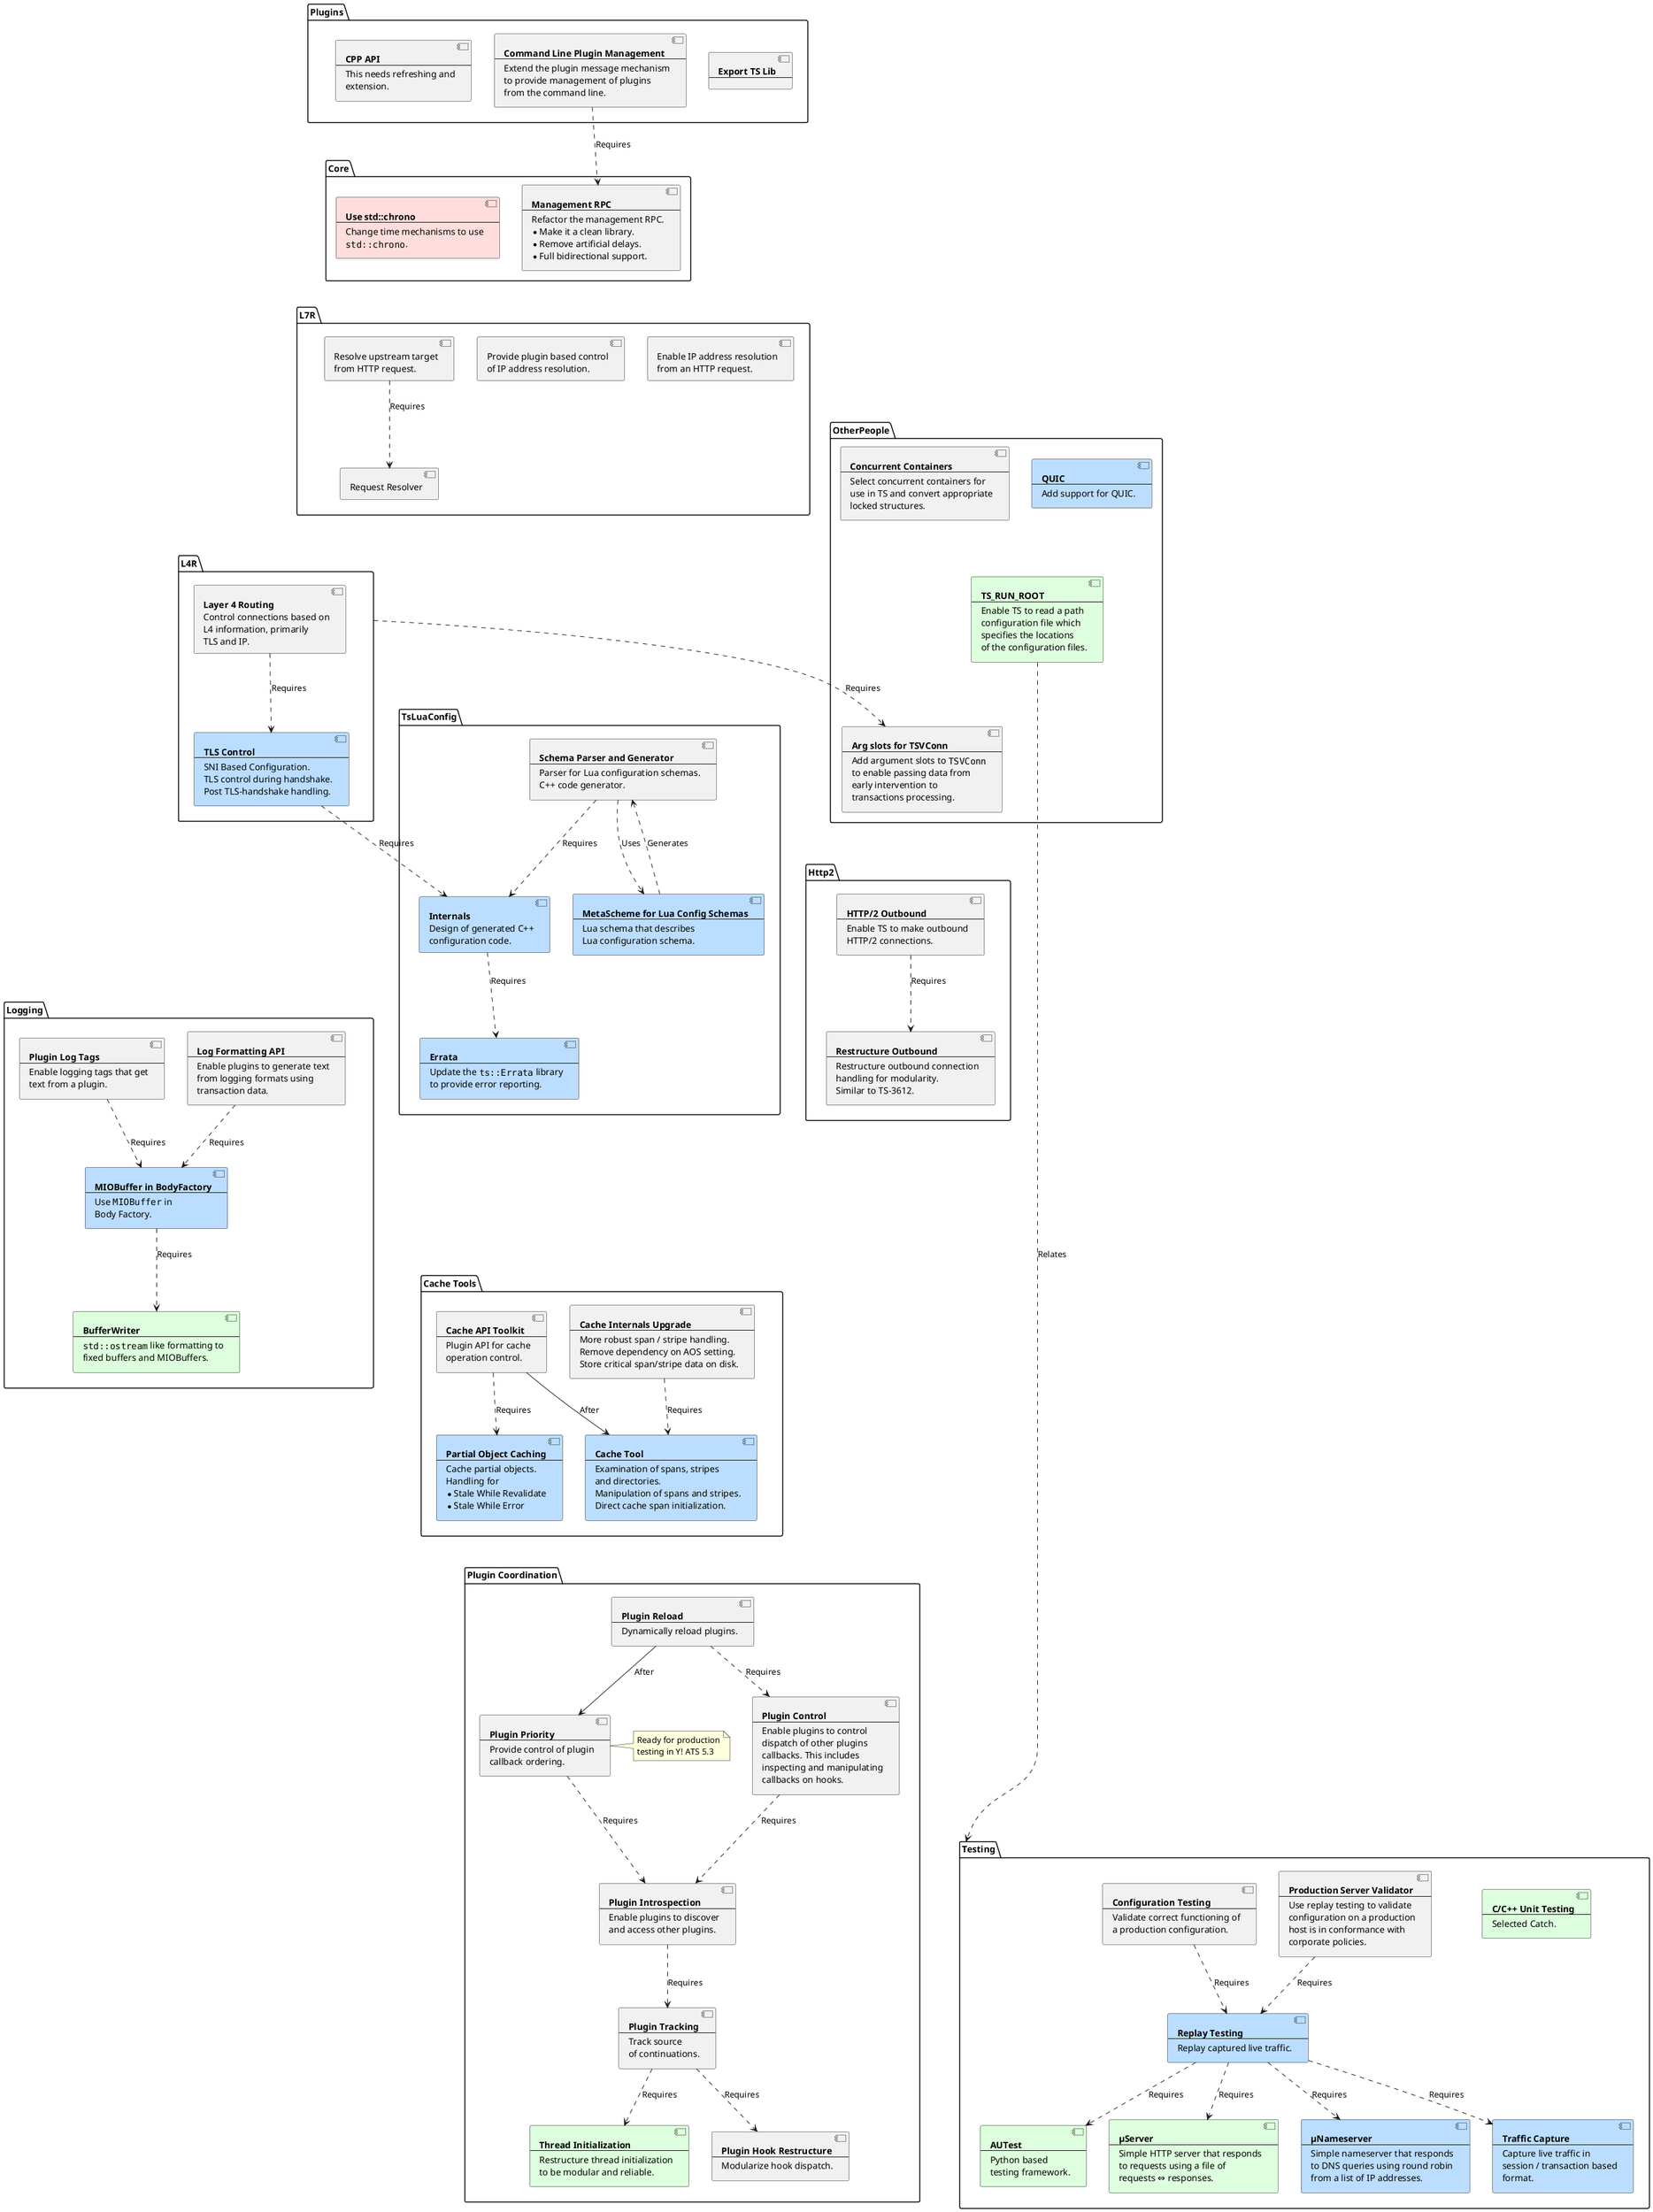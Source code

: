 @startuml

!define ACTIVE #BBDDFF
!define DONE #DDFFDD
!define FALLOW #FFDDDD

package TsLuaConfig {
  Component TsLuaConfigSchemaParser [
    **Schema Parser and Generator**
    ----
    Parser for Lua configuration schemas.
    C++ code generator.
  ]
  Component TsLuaConfigMetaSchema ACTIVE [
    **MetaScheme for Lua Config Schemas**
    ----
    Lua schema that describes
    Lua configuration schema.
  ]
  Component TsLuaConfigInternals ACTIVE [
    **Internals**
    Design of generated C++
    configuration code.
  ]
  Component Errata ACTIVE [
    **Errata**
    ----
    Update the ""ts::Errata"" library
    to provide error reporting.
  ]
  TsLuaConfigSchemaParser ..> TsLuaConfigMetaSchema : Uses
  TsLuaConfigSchemaParser ..> TsLuaConfigInternals : Requires
  TsLuaConfigMetaSchema ..> TsLuaConfigSchemaParser : Generates
  TsLuaConfigInternals ..> Errata : Requires
}

package L7R {
  Component HostDB_L7 [
    Enable IP address resolution
    from an HTTP request.
  ]
  Component HostDB_Plugins [
    Provide plugin based control
    of IP address resolution.
  ]
  Component l7_resolver [
    Request Resolver
  ]
  Component L7R [
    Resolve upstream target
    from HTTP request.
  ]

  L7R ..> l7_resolver : Requires
}

package L4R {
  Component L4R [
    **Layer 4 Routing**
    Control connections based on
    L4 information, primarily
    TLS and IP.
  ]

  Component TLS_Control ACTIVE [
    **TLS Control**
    ----
    SNI Based Configuration.
    TLS control during handshake.
    Post TLS-handshake handling.
  ]

  L4R ..> TLS_Control : Requires
  TLS_Control ..> TsLuaConfigInternals : Requires
}

package "Cache Tools" {
  Component POC ACTIVE [
    **Partial Object Caching**
    ----
    Cache partial objects.
    Handling for
    * Stale While Revalidate
    * Stale While Error
  ]
  Component CacheTool ACTIVE [
    **Cache Tool**
    ----
    Examination of spans, stripes
    and directories.
    Manipulation of spans and stripes.
    Direct cache span initialization.
  ]
  Component CacheUpgrade [
    **Cache Internals Upgrade**
    ----
    More robust span / stripe handling.
    Remove dependency on AOS setting.
    Store critical span/stripe data on disk.
  ]
  Component CAT [
    **Cache API Toolkit**
    ----
    Plugin API for cache
    operation control.
  ]
  CAT ..> POC : Requires
  CAT --> CacheTool: After
  CacheUpgrade ..> CacheTool : Requires
}

package "Plugin Coordination" {
  Component ThreadInitialization DONE [
    **Thread Initialization**
    ----
    Restructure thread initialization
    to be modular and reliable.
  ]
  Component PluginHookFix [
    **Plugin Hook Restructure**
    ----
    Modularize hook dispatch.
  ]
  Component PluginTracking [
    **Plugin Tracking**
    ----
    Track source
    of continuations.
  ]
  Component PluginIntrospection [
    **Plugin Introspection**
    ----
    Enable plugins to discover
    and access other plugins.
  ]
  Component PluginControl [
    **Plugin Control**
    ----
    Enable plugins to control
    dispatch of other plugins
    callbacks. This includes
    inspecting and manipulating
    callbacks on hooks.
  ]
  Component PluginPriority [
    **Plugin Priority**
    ----
    Provide control of plugin
    callback ordering.
  ]
  note right of PluginPriority : Ready for production\ntesting in Y! ATS 5.3
  Component PluginReload [
    **Plugin Reload**
    ----
    Dynamically reload plugins.
  ]
  PluginTracking ..> PluginHookFix : Requires
  PluginTracking ..> ThreadInitialization : Requires
  PluginReload ..> PluginControl : Requires
  PluginReload --> PluginPriority : After
  PluginPriority ..> PluginIntrospection : Requires
  PluginControl ..> PluginIntrospection : Requires
  PluginIntrospection ..> PluginTracking : Requires
}

Package Logging {
  Component BufferWriter DONE [
   **BufferWriter**
   ----
   ""std::ostream"" like formatting to
   fixed buffers and MIOBuffers.
  ]
  Component BodyFactory ACTIVE [
    **MIOBuffer in BodyFactory**
    ----
    Use ""MIOBuffer"" in
    Body Factory.
  ]
  Component LogFormatAPI [
    **Log Formatting API**
    ----
    Enable plugins to generate text
    from logging formats using
    transaction data.
  ]
  Component PluginLogTags [
    **Plugin Log Tags**
    ----
    Enable logging tags that get
    text from a plugin.
  ]
  BodyFactory ..> BufferWriter : Requires
  LogFormatAPI ..> BodyFactory : Requires
  PluginLogTags ..> BodyFactory : Requires
}

package Testing {
  Component AUTest DONE [
    **AUTest**
    ----
    Python based
    testing framework.
  ]
  Component UnitTesting DONE [
    **C/C++ Unit Testing**
    ----
    Selected Catch.
  ]
  Component MicroServer DONE [
    **<U+03bc>Server**
    ----
    Simple HTTP server that responds
    to requests using a file of
    requests <U+21D4> responses.
  ]
  Component MicroDNS ACTIVE [
    **<U+03bc>Nameserver**
    ----
    Simple nameserver that responds
    to DNS queries using round robin
    from a list of IP addresses.
  ]

  Component ReplayTesting ACTIVE [
    **Replay Testing**
    ----
    Replay captured live traffic.
  ]

  Component TrafficCapture ACTIVE [
    **Traffic Capture**
    ----
    Capture live traffic in
    session / transaction based
    format.
  ]

  Component ProdValidator [
    **Production Server Validator**
    ----
    Use replay testing to validate
    configuration on a production
    host is in conformance with
    corporate policies.
  ]

  Component ConfigTesting [
    **Configuration Testing**
    ----
    Validate correct functioning of
    a production configuration.
  ]

  ReplayTesting ..> AUTest : Requires
  ReplayTesting ..> MicroServer : Requires
  ReplayTesting ..> MicroDNS : Requires
  ReplayTesting ..> TrafficCapture : Requires
  ConfigTesting ..> ReplayTesting : Requires
  ProdValidator ..> ReplayTesting : Requires
}

package "Http2" {
  Component OutboundRestructure [
    **Restructure Outbound**
    ----
    Restructure outbound connection
    handling for modularity.
    Similar to TS-3612.
  ]
  Component Http2Outbound [
    **HTTP/2 Outbound**
    ----
    Enable TS to make outbound
    HTTP/2 connections.
  ]
  Http2Outbound ..> OutboundRestructure : Requires
}

package Core {
  Component MgmtRPC [
    **Management RPC**
    ----
    Refactor the management RPC.
    * Make it a clean library.
    * Remove artificial delays.
    * Full bidirectional support.
  ]
  Component Chrono FALLOW [
    **Use std::chrono**
    ----
    Change time mechanisms to use
    ""std::chrono"".
  ]
}

package Plugins {
  Component ExportTSLib [
    **Export TS Lib**
    --
  ]
  Component PluginMgmt [
    **Command Line Plugin Management**
    ----
    Extend the plugin message mechanism
    to provide management of plugins
    from the command line.
  ]
  Component CPPAPI [
    **CPP API**
    ----
    This needs refreshing and
    extension.
  ]

  PluginMgmt ..> MgmtRPC : Requires
}

' ====== Other People ======
package OtherPeople {
  Component QUIC ACTIVE [
    **QUIC**
    ----
    Add support for QUIC.
  ]
  Component TS_RUN_ROOT DONE [
    **TS_RUN_ROOT**
    ----
    Enable TS to read a path
    configuration file which
    specifies the locations
    of the configuration files.
  ]
  Component TSVConnArgs [
    **Arg slots for TSVConn**
    ----
    Add argument slots to ""TSVConn""
    to enable passing data from
    early intervention to
    transactions processing.
  ]
  Component ConcurrentContainers [
    **Concurrent Containers**
    ----
    Select concurrent containers for
    use in TS and convert appropriate
    locked structures.
  ]
  QUIC -[hidden]- TS_RUN_ROOT
  TS_RUN_ROOT -[hidden]- TSVConnArgs
}

TS_RUN_ROOT ..> Testing : Relates
L4R ..> TSVConnArgs : Requires

' Fake links to control layout
TsLuaConfig -[hidden]-- Logging
Logging -[hidden]-- "Cache Tools"
"Cache Tools" -[hidden]-- "Plugin Coordination"
"Plugin Coordination" -[hidden]-- Testing

Plugins -[hidden]-- L7R
L7R -[hidden]-- L4R
L4R -[hidden]-- "Http2"

@enduml

/'

  subgraph {
    RPC_refactor [shape=folder];
    RPC_library [shape=rect style=rounded];
    RPC_manager_no_delay [shape=rect style=rounded];
    RPC_bidirectional [shape=rect style=rounded];
    RPC_plugin [shape=rect style=rounded];

    RPC_refactor -> {RPC_library RPC_manager_no_delay RPC_bidirectional RPC_plugin};
    RPC_library -> RPC_manager_no_delay;
    RPC_library -> RPC_bidirectional;
    RPC_bidirectional -> RPC_plugin;
  }

}

digraph {
  live_restart [shape=folder]
}
'/
